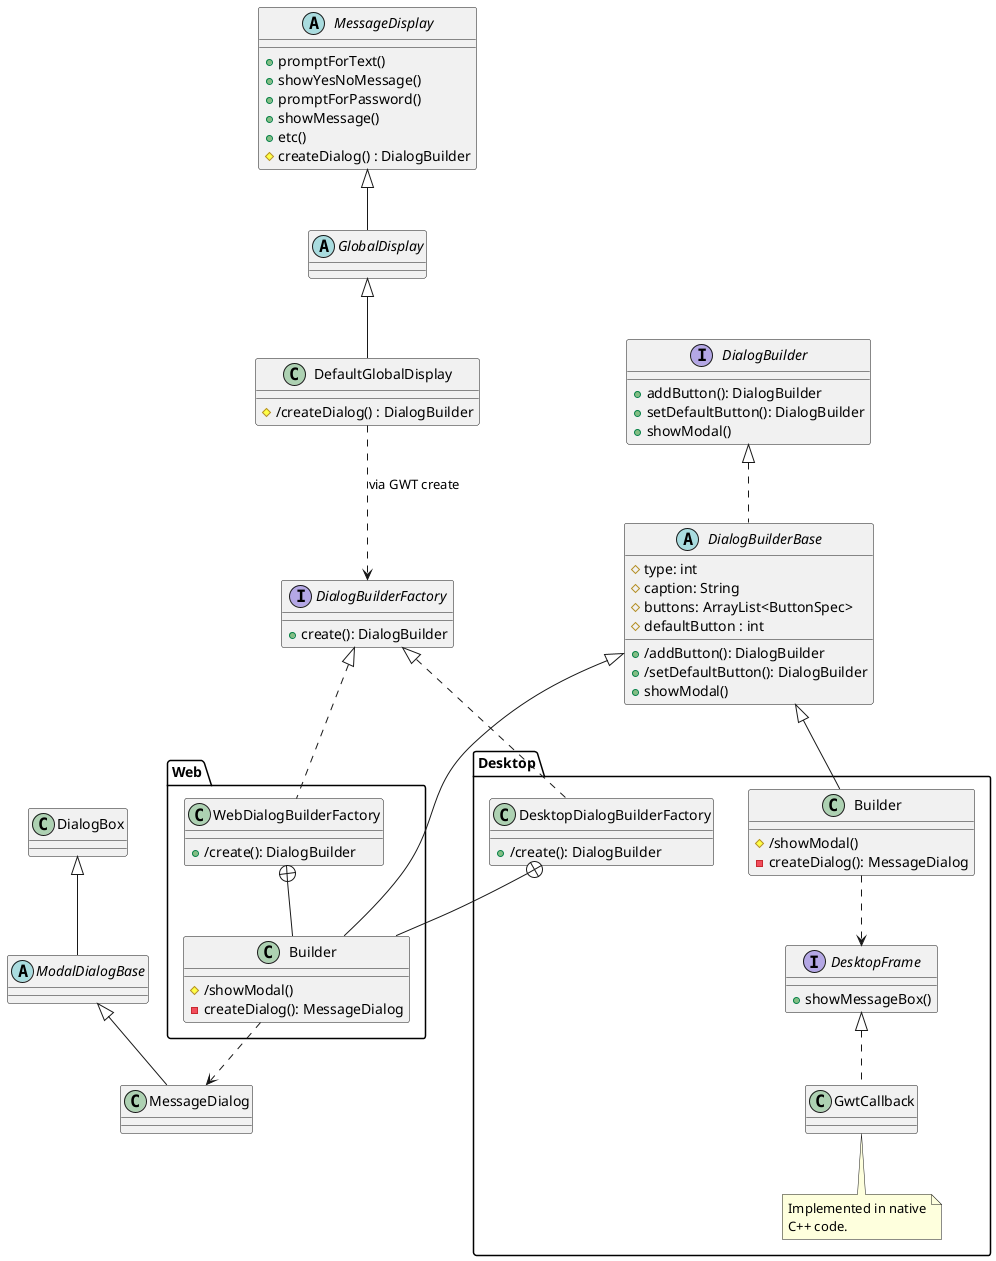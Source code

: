 @startuml

abstract class ModalDialogBase extends DialogBox
class MessageDialog extends ModalDialogBase

interface DialogBuilder {
    + addButton(): DialogBuilder
    + setDefaultButton(): DialogBuilder
    + showModal()
}

abstract class DialogBuilderBase implements DialogBuilder {
    + /addButton(): DialogBuilder
    + /setDefaultButton(): DialogBuilder
    + showModal()
    # type: int
    # caption: String
    # buttons: ArrayList<ButtonSpec>
    # defaultButton : int
}

interface DialogBuilderFactory {
    + create(): DialogBuilder
}

namespace Web {
    class WebDialogBuilderFactory implements .DialogBuilderFactory {
        +/create(): DialogBuilder
    }
    WebDialogBuilderFactory +-- Builder

    class Builder extends .DialogBuilderBase {
        # /showModal()
        - createDialog(): MessageDialog
    }

    Builder ..> .MessageDialog
}

namespace Desktop {
    interface DesktopFrame {
        + showMessageBox()
    }

    class DesktopDialogBuilderFactory implements .DialogBuilderFactory {
        +/create(): DialogBuilder
    }
    DesktopDialogBuilderFactory +-- Builder

    class Builder extends .DialogBuilderBase {
        # /showModal()
        - createDialog(): MessageDialog
    }
    Builder ..> DesktopFrame

    class GwtCallback implements DesktopFrame
    note bottom of GwtCallback : Implemented in native\nC++ code.
}

abstract class MessageDisplay {
    +promptForText()
    +showYesNoMessage()
    +promptForPassword()
    +showMessage()
    +etc()
    #createDialog() : DialogBuilder
}

abstract class GlobalDisplay extends MessageDisplay

class DefaultGlobalDisplay extends GlobalDisplay {
   #/createDialog() : DialogBuilder
}
DefaultGlobalDisplay ..> DialogBuilderFactory : via GWT create

@enduml
